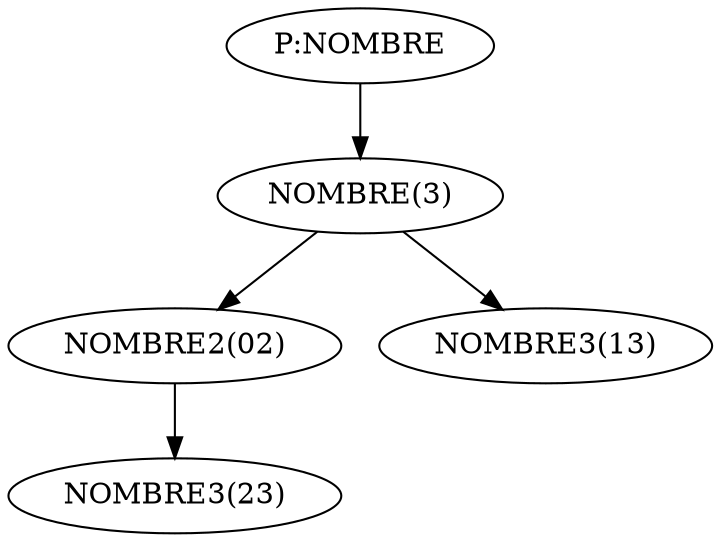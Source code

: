 digraph dot
{
	node1[label="P:NOMBRE"];
	node2[label="NOMBRE(3)"];
	node3[label="NOMBRE2(02)"];
	node4[label="NOMBRE3(23)"];
	node5[label="NOMBRE3(13)"];
	node3-> node4
	node2-> node3
	node2-> node5
	node1-> node2
}